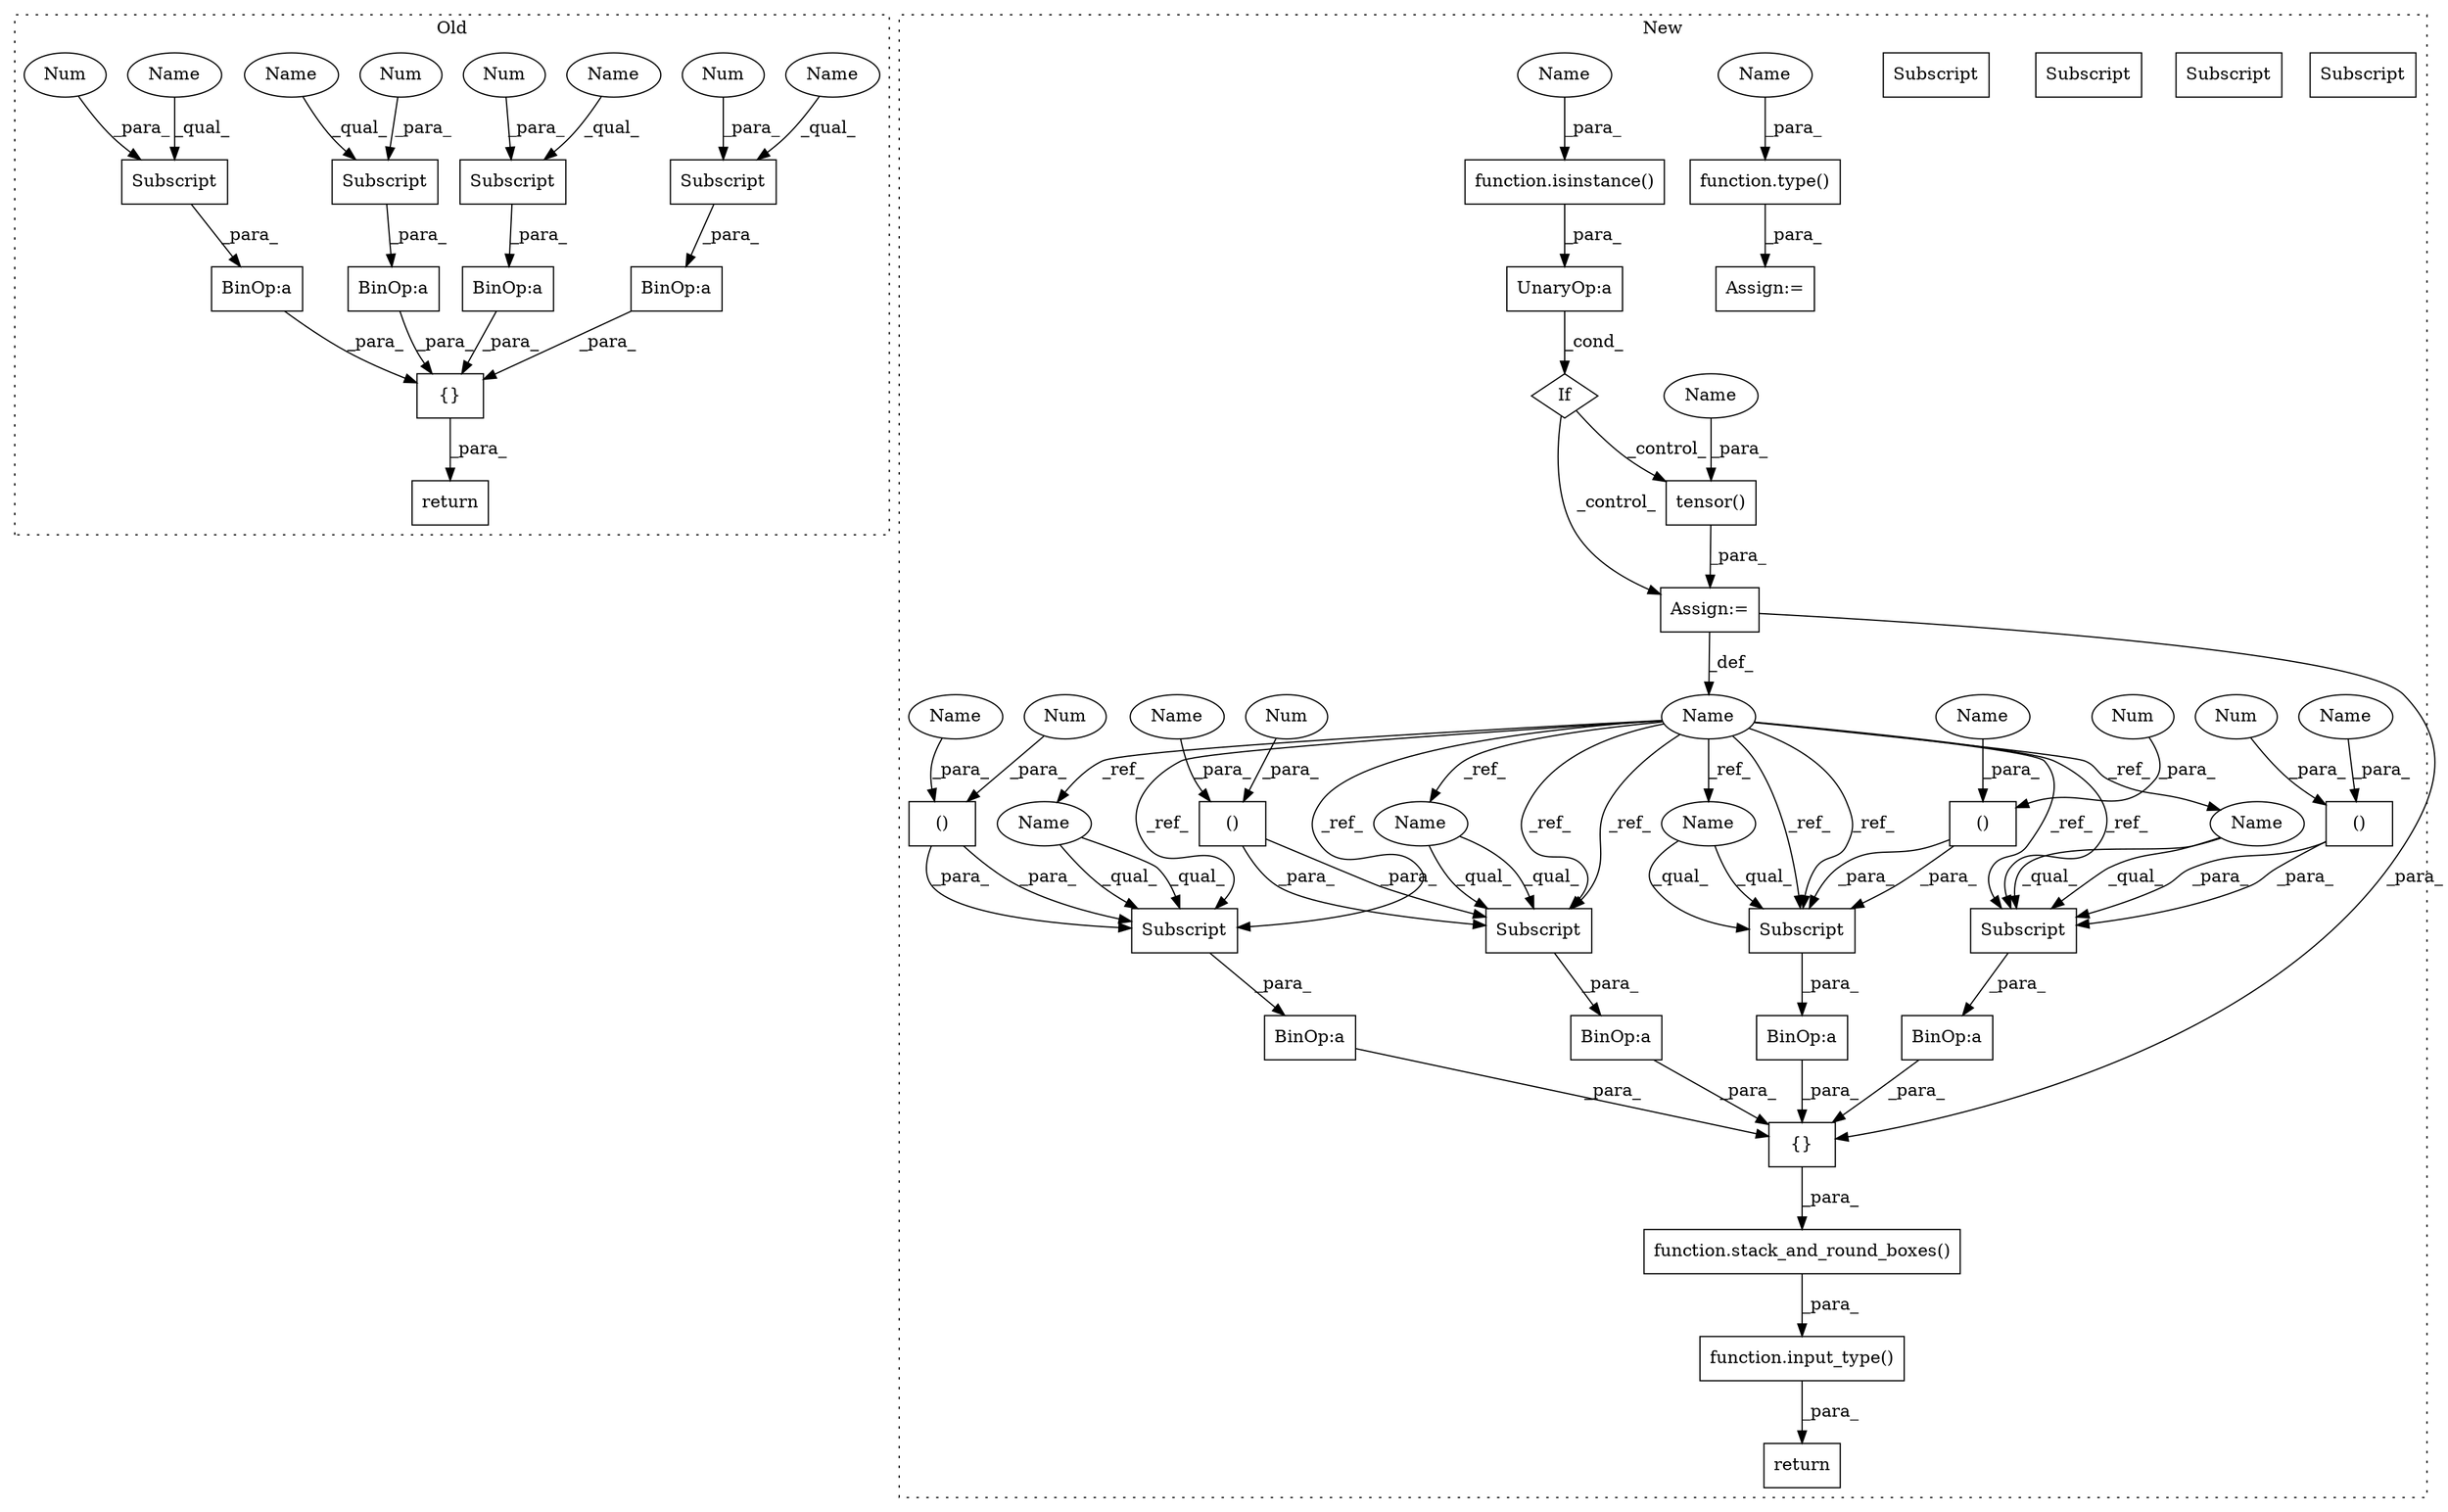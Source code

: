 digraph G {
subgraph cluster0 {
1 [label="Subscript" a="63" s="331,0" l="8,0" shape="box"];
3 [label="Subscript" a="63" s="313,0" l="8,0" shape="box"];
23 [label="Num" a="76" s="319" l="1" shape="ellipse"];
24 [label="Subscript" a="63" s="277,0" l="8,0" shape="box"];
25 [label="BinOp:a" a="82" s="285" l="3" shape="box"];
26 [label="Subscript" a="63" s="295,0" l="8,0" shape="box"];
27 [label="BinOp:a" a="82" s="339" l="3" shape="box"];
28 [label="{}" a="59" s="276,347" l="1,0" shape="box"];
31 [label="Num" a="76" s="301" l="1" shape="ellipse"];
34 [label="Num" a="76" s="337" l="1" shape="ellipse"];
35 [label="Num" a="76" s="283" l="1" shape="ellipse"];
40 [label="return" a="93" s="269" l="7" shape="box"];
41 [label="BinOp:a" a="82" s="321" l="3" shape="box"];
42 [label="BinOp:a" a="82" s="303" l="3" shape="box"];
58 [label="Name" a="87" s="277" l="5" shape="ellipse"];
59 [label="Name" a="87" s="313" l="5" shape="ellipse"];
60 [label="Name" a="87" s="331" l="5" shape="ellipse"];
61 [label="Name" a="87" s="295" l="5" shape="ellipse"];
label = "Old";
style="dotted";
}
subgraph cluster1 {
2 [label="function.input_type()" a="75" s="1155,1391" l="20,6" shape="box"];
4 [label="BinOp:a" a="82" s="1319" l="3" shape="box"];
5 [label="Name" a="87" s="1116" l="5" shape="ellipse"];
6 [label="Subscript" a="63" s="1306,0" l="13,0" shape="box"];
7 [label="BinOp:a" a="82" s="1280" l="3" shape="box"];
8 [label="BinOp:a" a="82" s="1241" l="3" shape="box"];
9 [label="BinOp:a" a="82" s="1358" l="3" shape="box"];
10 [label="tensor()" a="75" s="1124,1142" l="13,1" shape="box"];
11 [label="If" a="96" s="1068" l="3" shape="diamond"];
12 [label="UnaryOp:a" a="61" s="1071" l="35" shape="box"];
13 [label="()" a="54" s="1315" l="3" shape="box"];
14 [label="Subscript" a="63" s="1267,0" l="13,0" shape="box"];
15 [label="()" a="54" s="1276" l="3" shape="box"];
16 [label="Subscript" a="63" s="1345,0" l="13,0" shape="box"];
17 [label="()" a="54" s="1354" l="3" shape="box"];
18 [label="Subscript" a="63" s="1228,0" l="13,0" shape="box"];
19 [label="()" a="54" s="1237" l="3" shape="box"];
20 [label="{}" a="59" s="1210,1366" l="18,0" shape="box"];
21 [label="function.type()" a="75" s="956,966" l="5,1" shape="box"];
22 [label="function.isinstance()" a="75" s="1075,1105" l="11,1" shape="box"];
29 [label="Num" a="76" s="1317" l="1" shape="ellipse"];
30 [label="function.stack_and_round_boxes()" a="75" s="1175,1381" l="35,10" shape="box"];
32 [label="Num" a="76" s="1356" l="1" shape="ellipse"];
33 [label="Num" a="76" s="1239" l="1" shape="ellipse"];
36 [label="Num" a="76" s="1278" l="1" shape="ellipse"];
37 [label="Assign:=" a="68" s="953" l="3" shape="box"];
38 [label="Assign:=" a="68" s="1121" l="3" shape="box"];
39 [label="return" a="93" s="1148" l="7" shape="box"];
43 [label="Name" a="87" s="1312" l="3" shape="ellipse"];
44 [label="Name" a="87" s="1351" l="3" shape="ellipse"];
45 [label="Name" a="87" s="1273" l="3" shape="ellipse"];
46 [label="Name" a="87" s="1234" l="3" shape="ellipse"];
47 [label="Name" a="87" s="1137" l="5" shape="ellipse"];
48 [label="Name" a="87" s="961" l="5" shape="ellipse"];
49 [label="Name" a="87" s="1086" l="5" shape="ellipse"];
50 [label="Name" a="87" s="1267" l="5" shape="ellipse"];
51 [label="Subscript" a="63" s="1228,0" l="13,0" shape="box"];
52 [label="Subscript" a="63" s="1345,0" l="13,0" shape="box"];
53 [label="Name" a="87" s="1306" l="5" shape="ellipse"];
54 [label="Name" a="87" s="1345" l="5" shape="ellipse"];
55 [label="Name" a="87" s="1228" l="5" shape="ellipse"];
56 [label="Subscript" a="63" s="1306,0" l="13,0" shape="box"];
57 [label="Subscript" a="63" s="1267,0" l="13,0" shape="box"];
label = "New";
style="dotted";
}
1 -> 27 [label="_para_"];
2 -> 39 [label="_para_"];
3 -> 41 [label="_para_"];
4 -> 20 [label="_para_"];
5 -> 51 [label="_ref_"];
5 -> 57 [label="_ref_"];
5 -> 53 [label="_ref_"];
5 -> 56 [label="_ref_"];
5 -> 52 [label="_ref_"];
5 -> 54 [label="_ref_"];
5 -> 56 [label="_ref_"];
5 -> 57 [label="_ref_"];
5 -> 52 [label="_ref_"];
5 -> 55 [label="_ref_"];
5 -> 51 [label="_ref_"];
5 -> 50 [label="_ref_"];
7 -> 20 [label="_para_"];
8 -> 20 [label="_para_"];
9 -> 20 [label="_para_"];
10 -> 38 [label="_para_"];
11 -> 38 [label="_control_"];
11 -> 10 [label="_control_"];
12 -> 11 [label="_cond_"];
13 -> 56 [label="_para_"];
13 -> 56 [label="_para_"];
15 -> 57 [label="_para_"];
15 -> 57 [label="_para_"];
17 -> 52 [label="_para_"];
17 -> 52 [label="_para_"];
19 -> 51 [label="_para_"];
19 -> 51 [label="_para_"];
20 -> 30 [label="_para_"];
21 -> 37 [label="_para_"];
22 -> 12 [label="_para_"];
23 -> 3 [label="_para_"];
24 -> 25 [label="_para_"];
25 -> 28 [label="_para_"];
26 -> 42 [label="_para_"];
27 -> 28 [label="_para_"];
28 -> 40 [label="_para_"];
29 -> 13 [label="_para_"];
30 -> 2 [label="_para_"];
31 -> 26 [label="_para_"];
32 -> 17 [label="_para_"];
33 -> 19 [label="_para_"];
34 -> 1 [label="_para_"];
35 -> 24 [label="_para_"];
36 -> 15 [label="_para_"];
38 -> 5 [label="_def_"];
38 -> 20 [label="_para_"];
41 -> 28 [label="_para_"];
42 -> 28 [label="_para_"];
43 -> 13 [label="_para_"];
44 -> 17 [label="_para_"];
45 -> 15 [label="_para_"];
46 -> 19 [label="_para_"];
47 -> 10 [label="_para_"];
48 -> 21 [label="_para_"];
49 -> 22 [label="_para_"];
50 -> 57 [label="_qual_"];
50 -> 57 [label="_qual_"];
51 -> 8 [label="_para_"];
52 -> 9 [label="_para_"];
53 -> 56 [label="_qual_"];
53 -> 56 [label="_qual_"];
54 -> 52 [label="_qual_"];
54 -> 52 [label="_qual_"];
55 -> 51 [label="_qual_"];
55 -> 51 [label="_qual_"];
56 -> 4 [label="_para_"];
57 -> 7 [label="_para_"];
58 -> 24 [label="_qual_"];
59 -> 3 [label="_qual_"];
60 -> 1 [label="_qual_"];
61 -> 26 [label="_qual_"];
}